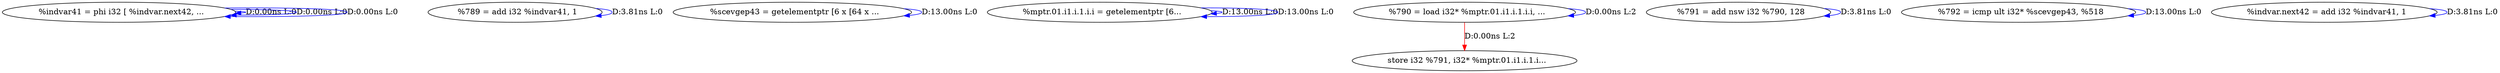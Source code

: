 digraph {
Node0x4197c60[label="  %indvar41 = phi i32 [ %indvar.next42, ..."];
Node0x4197c60 -> Node0x4197c60[label="D:0.00ns L:0",color=blue];
Node0x4197c60 -> Node0x4197c60[label="D:0.00ns L:0",color=blue];
Node0x4197c60 -> Node0x4197c60[label="D:0.00ns L:0",color=blue];
Node0x4197da0[label="  %789 = add i32 %indvar41, 1"];
Node0x4197da0 -> Node0x4197da0[label="D:3.81ns L:0",color=blue];
Node0x4197ee0[label="  %scevgep43 = getelementptr [6 x [64 x ..."];
Node0x4197ee0 -> Node0x4197ee0[label="D:13.00ns L:0",color=blue];
Node0x4198020[label="  %mptr.01.i1.i.1.i.i = getelementptr [6..."];
Node0x4198020 -> Node0x4198020[label="D:13.00ns L:0",color=blue];
Node0x4198020 -> Node0x4198020[label="D:13.00ns L:0",color=blue];
Node0x4198160[label="  %790 = load i32* %mptr.01.i1.i.1.i.i, ..."];
Node0x4198160 -> Node0x4198160[label="D:0.00ns L:2",color=blue];
Node0x41983e0[label="  store i32 %791, i32* %mptr.01.i1.i.1.i..."];
Node0x4198160 -> Node0x41983e0[label="D:0.00ns L:2",color=red];
Node0x41982a0[label="  %791 = add nsw i32 %790, 128"];
Node0x41982a0 -> Node0x41982a0[label="D:3.81ns L:0",color=blue];
Node0x4198520[label="  %792 = icmp ult i32* %scevgep43, %518"];
Node0x4198520 -> Node0x4198520[label="D:13.00ns L:0",color=blue];
Node0x4198660[label="  %indvar.next42 = add i32 %indvar41, 1"];
Node0x4198660 -> Node0x4198660[label="D:3.81ns L:0",color=blue];
}
